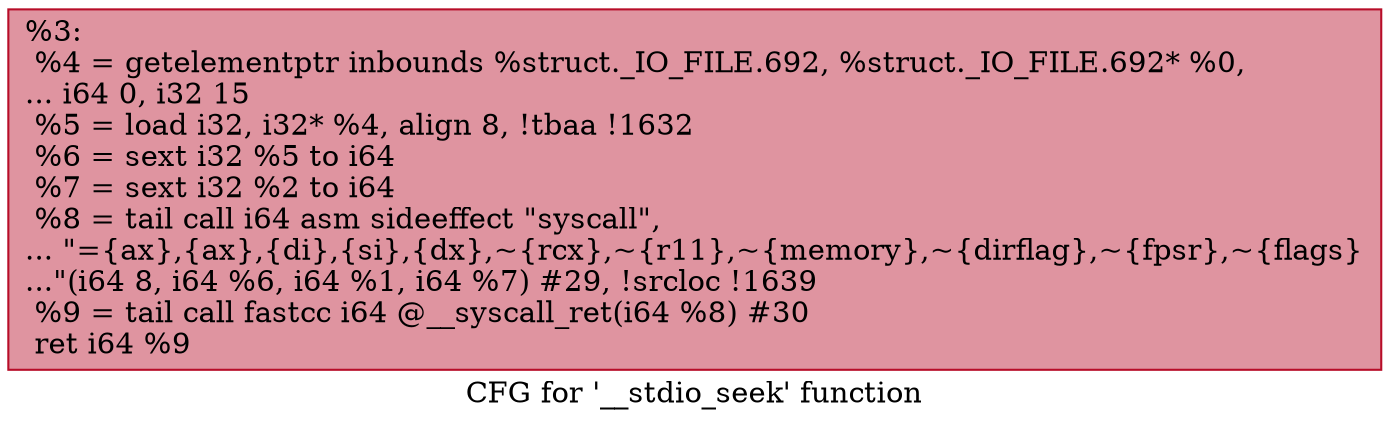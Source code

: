digraph "CFG for '__stdio_seek' function" {
	label="CFG for '__stdio_seek' function";

	Node0x171d1e0 [shape=record,color="#b70d28ff", style=filled, fillcolor="#b70d2870",label="{%3:\l  %4 = getelementptr inbounds %struct._IO_FILE.692, %struct._IO_FILE.692* %0,\l... i64 0, i32 15\l  %5 = load i32, i32* %4, align 8, !tbaa !1632\l  %6 = sext i32 %5 to i64\l  %7 = sext i32 %2 to i64\l  %8 = tail call i64 asm sideeffect \"syscall\",\l... \"=\{ax\},\{ax\},\{di\},\{si\},\{dx\},~\{rcx\},~\{r11\},~\{memory\},~\{dirflag\},~\{fpsr\},~\{flags\}\l...\"(i64 8, i64 %6, i64 %1, i64 %7) #29, !srcloc !1639\l  %9 = tail call fastcc i64 @__syscall_ret(i64 %8) #30\l  ret i64 %9\l}"];
}
